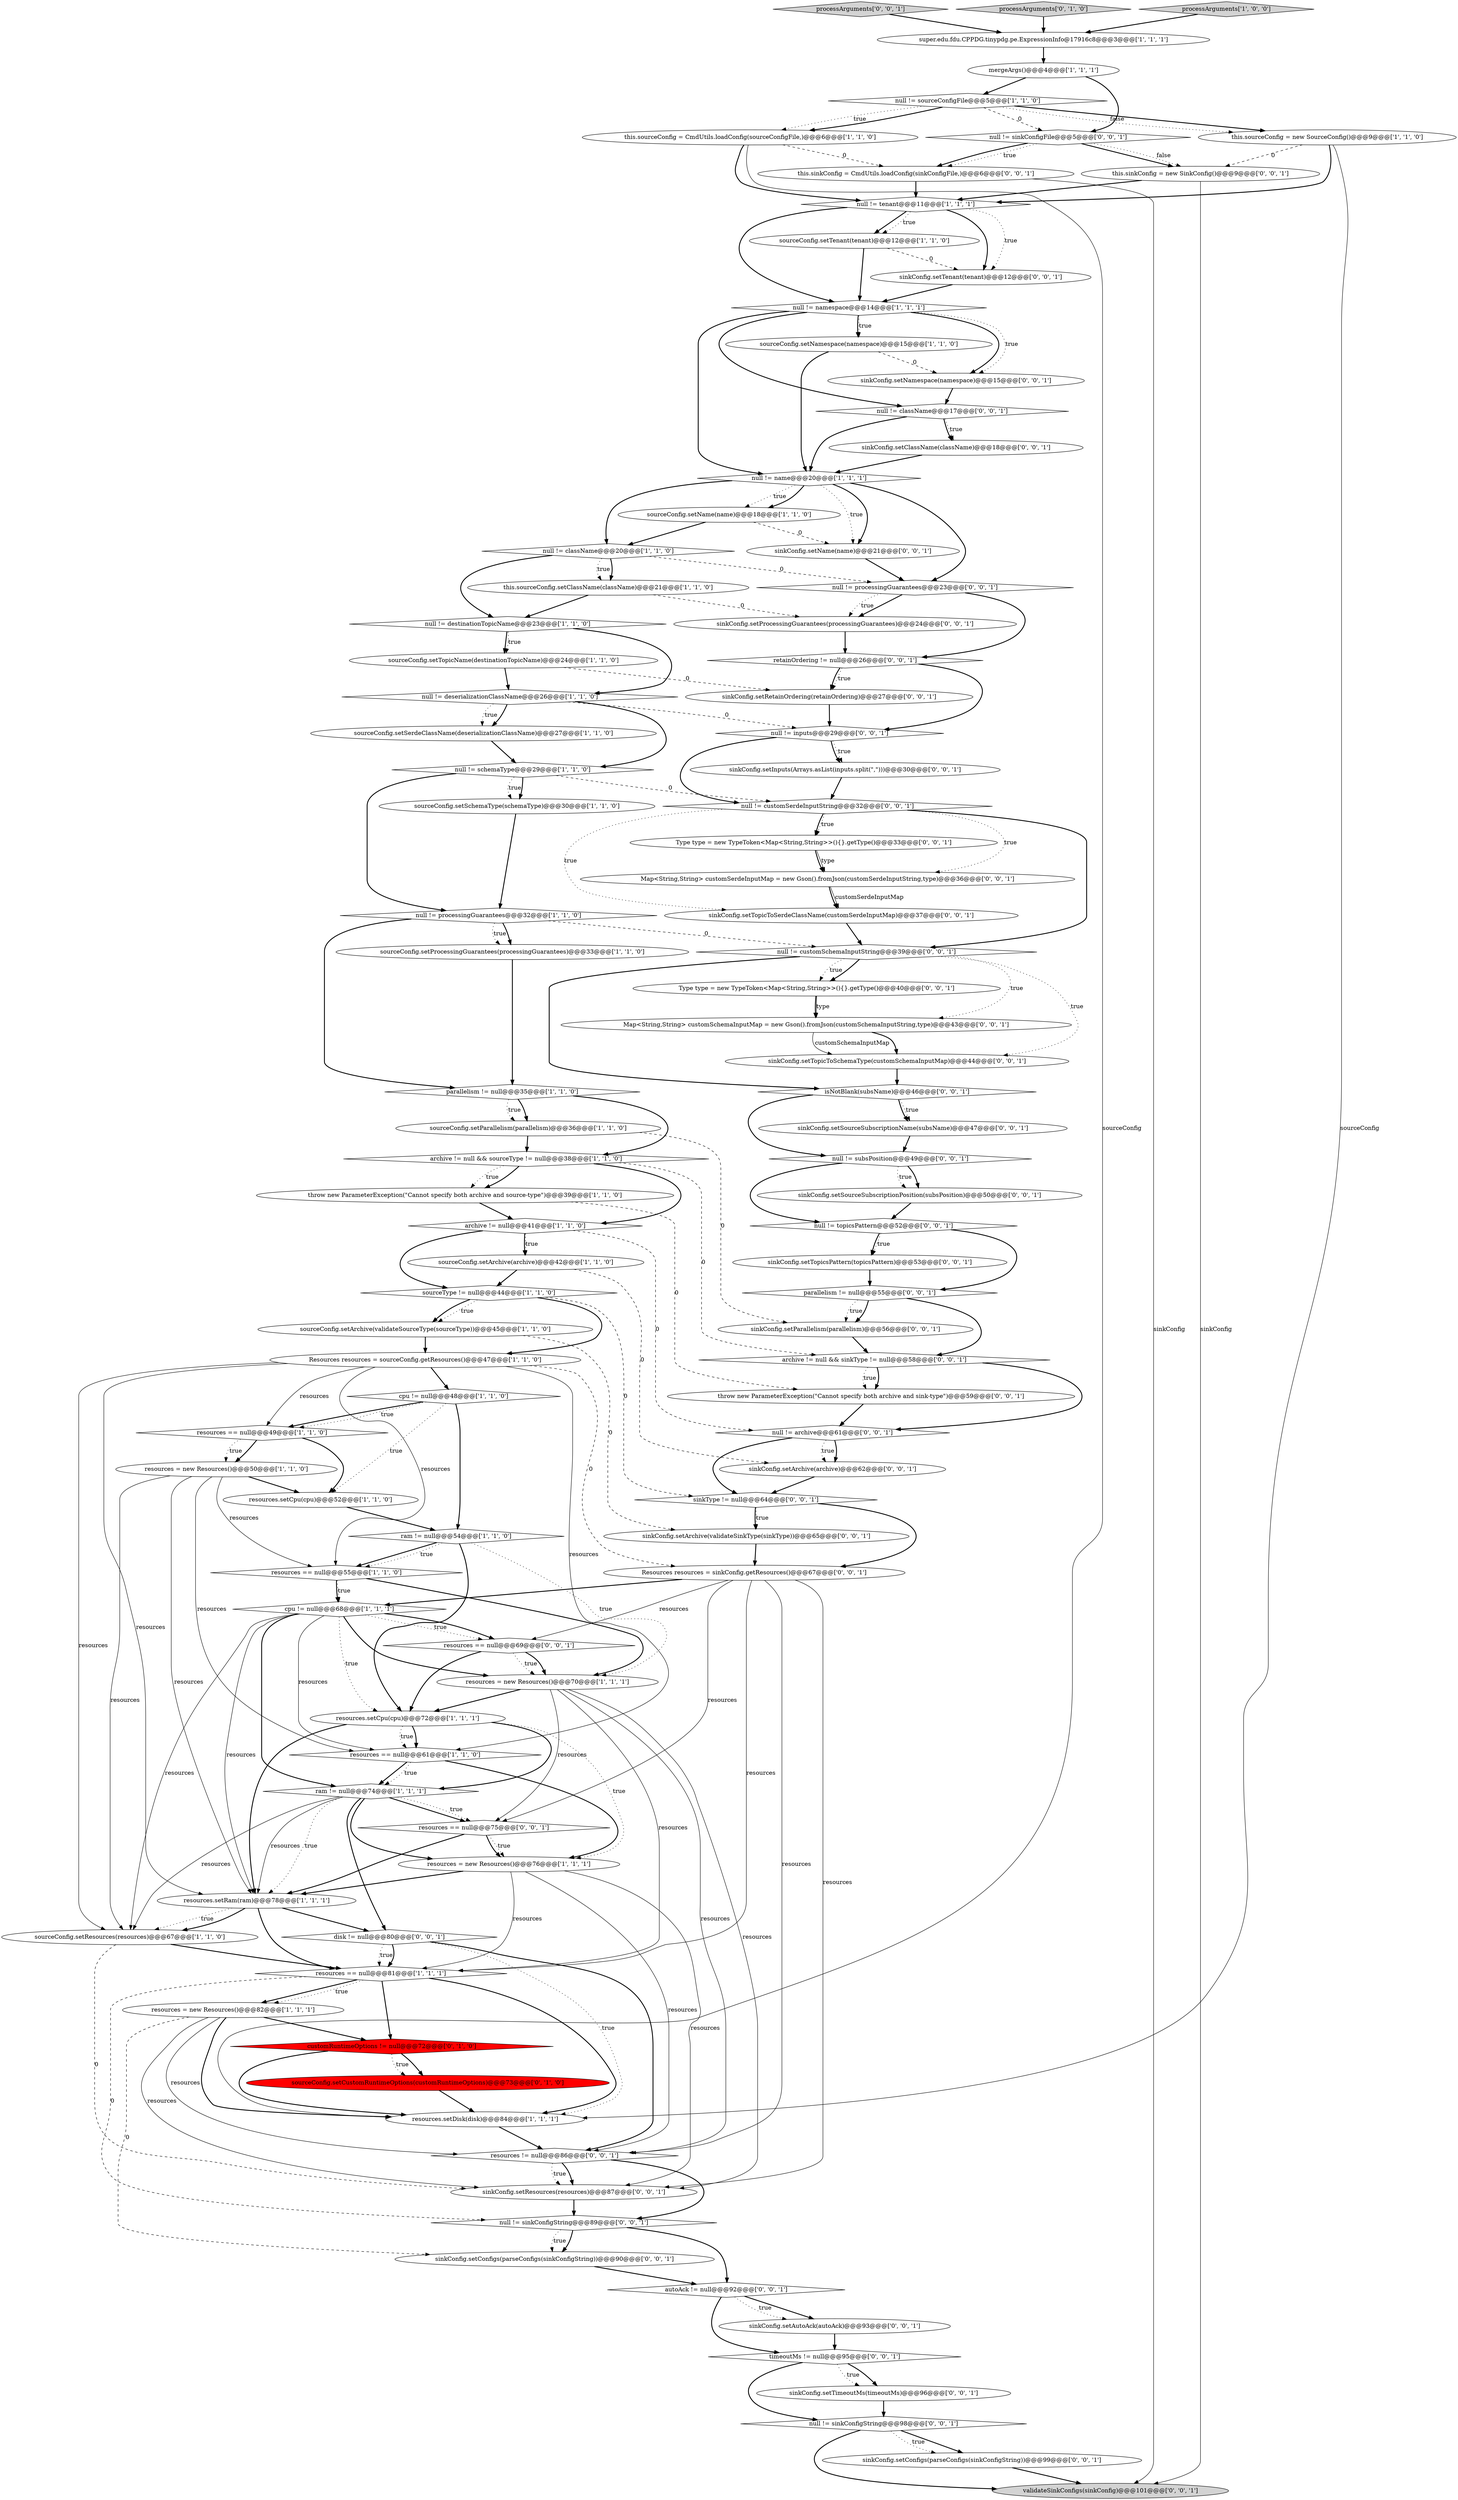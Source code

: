 digraph {
34 [style = filled, label = "ram != null@@@74@@@['1', '1', '1']", fillcolor = white, shape = diamond image = "AAA0AAABBB1BBB"];
57 [style = filled, label = "sinkConfig.setTopicToSerdeClassName(customSerdeInputMap)@@@37@@@['0', '0', '1']", fillcolor = white, shape = ellipse image = "AAA0AAABBB3BBB"];
16 [style = filled, label = "resources.setRam(ram)@@@78@@@['1', '1', '1']", fillcolor = white, shape = ellipse image = "AAA0AAABBB1BBB"];
7 [style = filled, label = "resources.setCpu(cpu)@@@72@@@['1', '1', '1']", fillcolor = white, shape = ellipse image = "AAA0AAABBB1BBB"];
68 [style = filled, label = "sinkConfig.setAutoAck(autoAck)@@@93@@@['0', '0', '1']", fillcolor = white, shape = ellipse image = "AAA0AAABBB3BBB"];
24 [style = filled, label = "null != schemaType@@@29@@@['1', '1', '0']", fillcolor = white, shape = diamond image = "AAA0AAABBB1BBB"];
77 [style = filled, label = "sinkConfig.setConfigs(parseConfigs(sinkConfigString))@@@90@@@['0', '0', '1']", fillcolor = white, shape = ellipse image = "AAA0AAABBB3BBB"];
49 [style = filled, label = "customRuntimeOptions != null@@@72@@@['0', '1', '0']", fillcolor = red, shape = diamond image = "AAA1AAABBB2BBB"];
39 [style = filled, label = "resources.setDisk(disk)@@@84@@@['1', '1', '1']", fillcolor = white, shape = ellipse image = "AAA0AAABBB1BBB"];
47 [style = filled, label = "null != namespace@@@14@@@['1', '1', '1']", fillcolor = white, shape = diamond image = "AAA0AAABBB1BBB"];
87 [style = filled, label = "processArguments['0', '0', '1']", fillcolor = lightgray, shape = diamond image = "AAA0AAABBB3BBB"];
8 [style = filled, label = "null != deserializationClassName@@@26@@@['1', '1', '0']", fillcolor = white, shape = diamond image = "AAA0AAABBB1BBB"];
56 [style = filled, label = "sinkConfig.setArchive(validateSinkType(sinkType))@@@65@@@['0', '0', '1']", fillcolor = white, shape = ellipse image = "AAA0AAABBB3BBB"];
38 [style = filled, label = "null != tenant@@@11@@@['1', '1', '1']", fillcolor = white, shape = diamond image = "AAA0AAABBB1BBB"];
12 [style = filled, label = "sourceConfig.setSchemaType(schemaType)@@@30@@@['1', '1', '0']", fillcolor = white, shape = ellipse image = "AAA0AAABBB1BBB"];
18 [style = filled, label = "sourceConfig.setProcessingGuarantees(processingGuarantees)@@@33@@@['1', '1', '0']", fillcolor = white, shape = ellipse image = "AAA0AAABBB1BBB"];
22 [style = filled, label = "null != sourceConfigFile@@@5@@@['1', '1', '0']", fillcolor = white, shape = diamond image = "AAA0AAABBB1BBB"];
36 [style = filled, label = "sourceConfig.setNamespace(namespace)@@@15@@@['1', '1', '0']", fillcolor = white, shape = ellipse image = "AAA0AAABBB1BBB"];
44 [style = filled, label = "parallelism != null@@@35@@@['1', '1', '0']", fillcolor = white, shape = diamond image = "AAA0AAABBB1BBB"];
86 [style = filled, label = "archive != null && sinkType != null@@@58@@@['0', '0', '1']", fillcolor = white, shape = diamond image = "AAA0AAABBB3BBB"];
91 [style = filled, label = "resources != null@@@86@@@['0', '0', '1']", fillcolor = white, shape = diamond image = "AAA0AAABBB3BBB"];
54 [style = filled, label = "autoAck != null@@@92@@@['0', '0', '1']", fillcolor = white, shape = diamond image = "AAA0AAABBB3BBB"];
93 [style = filled, label = "null != className@@@17@@@['0', '0', '1']", fillcolor = white, shape = diamond image = "AAA0AAABBB3BBB"];
70 [style = filled, label = "sinkConfig.setParallelism(parallelism)@@@56@@@['0', '0', '1']", fillcolor = white, shape = ellipse image = "AAA0AAABBB3BBB"];
27 [style = filled, label = "null != processingGuarantees@@@32@@@['1', '1', '0']", fillcolor = white, shape = diamond image = "AAA0AAABBB1BBB"];
30 [style = filled, label = "throw new ParameterException(\"Cannot specify both archive and source-type\")@@@39@@@['1', '1', '0']", fillcolor = white, shape = ellipse image = "AAA0AAABBB1BBB"];
85 [style = filled, label = "this.sinkConfig = new SinkConfig()@@@9@@@['0', '0', '1']", fillcolor = white, shape = ellipse image = "AAA0AAABBB3BBB"];
100 [style = filled, label = "this.sinkConfig = CmdUtils.loadConfig(sinkConfigFile,)@@@6@@@['0', '0', '1']", fillcolor = white, shape = ellipse image = "AAA0AAABBB3BBB"];
75 [style = filled, label = "sinkConfig.setConfigs(parseConfigs(sinkConfigString))@@@99@@@['0', '0', '1']", fillcolor = white, shape = ellipse image = "AAA0AAABBB3BBB"];
42 [style = filled, label = "this.sourceConfig.setClassName(className)@@@21@@@['1', '1', '0']", fillcolor = white, shape = ellipse image = "AAA0AAABBB1BBB"];
48 [style = filled, label = "sourceConfig.setCustomRuntimeOptions(customRuntimeOptions)@@@73@@@['0', '1', '0']", fillcolor = red, shape = ellipse image = "AAA1AAABBB2BBB"];
19 [style = filled, label = "resources = new Resources()@@@50@@@['1', '1', '0']", fillcolor = white, shape = ellipse image = "AAA0AAABBB1BBB"];
6 [style = filled, label = "this.sourceConfig = new SourceConfig()@@@9@@@['1', '1', '0']", fillcolor = white, shape = ellipse image = "AAA0AAABBB1BBB"];
55 [style = filled, label = "sinkConfig.setResources(resources)@@@87@@@['0', '0', '1']", fillcolor = white, shape = ellipse image = "AAA0AAABBB3BBB"];
89 [style = filled, label = "null != processingGuarantees@@@23@@@['0', '0', '1']", fillcolor = white, shape = diamond image = "AAA0AAABBB3BBB"];
94 [style = filled, label = "sinkConfig.setRetainOrdering(retainOrdering)@@@27@@@['0', '0', '1']", fillcolor = white, shape = ellipse image = "AAA0AAABBB3BBB"];
33 [style = filled, label = "sourceType != null@@@44@@@['1', '1', '0']", fillcolor = white, shape = diamond image = "AAA0AAABBB1BBB"];
79 [style = filled, label = "sinkConfig.setTenant(tenant)@@@12@@@['0', '0', '1']", fillcolor = white, shape = ellipse image = "AAA0AAABBB3BBB"];
65 [style = filled, label = "parallelism != null@@@55@@@['0', '0', '1']", fillcolor = white, shape = diamond image = "AAA0AAABBB3BBB"];
4 [style = filled, label = "sourceConfig.setTenant(tenant)@@@12@@@['1', '1', '0']", fillcolor = white, shape = ellipse image = "AAA0AAABBB1BBB"];
66 [style = filled, label = "throw new ParameterException(\"Cannot specify both archive and sink-type\")@@@59@@@['0', '0', '1']", fillcolor = white, shape = ellipse image = "AAA0AAABBB3BBB"];
14 [style = filled, label = "super.edu.fdu.CPPDG.tinypdg.pe.ExpressionInfo@17916c8@@@3@@@['1', '1', '1']", fillcolor = white, shape = ellipse image = "AAA0AAABBB1BBB"];
63 [style = filled, label = "null != customSerdeInputString@@@32@@@['0', '0', '1']", fillcolor = white, shape = diamond image = "AAA0AAABBB3BBB"];
32 [style = filled, label = "resources == null@@@61@@@['1', '1', '0']", fillcolor = white, shape = diamond image = "AAA0AAABBB1BBB"];
99 [style = filled, label = "disk != null@@@80@@@['0', '0', '1']", fillcolor = white, shape = diamond image = "AAA0AAABBB3BBB"];
95 [style = filled, label = "timeoutMs != null@@@95@@@['0', '0', '1']", fillcolor = white, shape = diamond image = "AAA0AAABBB3BBB"];
35 [style = filled, label = "null != destinationTopicName@@@23@@@['1', '1', '0']", fillcolor = white, shape = diamond image = "AAA0AAABBB1BBB"];
83 [style = filled, label = "null != subsPosition@@@49@@@['0', '0', '1']", fillcolor = white, shape = diamond image = "AAA0AAABBB3BBB"];
28 [style = filled, label = "sourceConfig.setArchive(archive)@@@42@@@['1', '1', '0']", fillcolor = white, shape = ellipse image = "AAA0AAABBB1BBB"];
101 [style = filled, label = "Type type = new TypeToken<Map<String,String>>(){}.getType()@@@40@@@['0', '0', '1']", fillcolor = white, shape = ellipse image = "AAA0AAABBB3BBB"];
53 [style = filled, label = "sinkConfig.setInputs(Arrays.asList(inputs.split(\",\")))@@@30@@@['0', '0', '1']", fillcolor = white, shape = ellipse image = "AAA0AAABBB3BBB"];
20 [style = filled, label = "null != name@@@20@@@['1', '1', '1']", fillcolor = white, shape = diamond image = "AAA0AAABBB1BBB"];
40 [style = filled, label = "resources == null@@@49@@@['1', '1', '0']", fillcolor = white, shape = diamond image = "AAA0AAABBB1BBB"];
2 [style = filled, label = "resources == null@@@81@@@['1', '1', '1']", fillcolor = white, shape = diamond image = "AAA0AAABBB1BBB"];
98 [style = filled, label = "null != archive@@@61@@@['0', '0', '1']", fillcolor = white, shape = diamond image = "AAA0AAABBB3BBB"];
31 [style = filled, label = "this.sourceConfig = CmdUtils.loadConfig(sourceConfigFile,)@@@6@@@['1', '1', '0']", fillcolor = white, shape = ellipse image = "AAA0AAABBB1BBB"];
67 [style = filled, label = "resources == null@@@75@@@['0', '0', '1']", fillcolor = white, shape = diamond image = "AAA0AAABBB3BBB"];
59 [style = filled, label = "Resources resources = sinkConfig.getResources()@@@67@@@['0', '0', '1']", fillcolor = white, shape = ellipse image = "AAA0AAABBB3BBB"];
5 [style = filled, label = "mergeArgs()@@@4@@@['1', '1', '1']", fillcolor = white, shape = ellipse image = "AAA0AAABBB1BBB"];
51 [style = filled, label = "isNotBlank(subsName)@@@46@@@['0', '0', '1']", fillcolor = white, shape = diamond image = "AAA0AAABBB3BBB"];
64 [style = filled, label = "sinkConfig.setProcessingGuarantees(processingGuarantees)@@@24@@@['0', '0', '1']", fillcolor = white, shape = ellipse image = "AAA0AAABBB3BBB"];
58 [style = filled, label = "sinkConfig.setClassName(className)@@@18@@@['0', '0', '1']", fillcolor = white, shape = ellipse image = "AAA0AAABBB3BBB"];
26 [style = filled, label = "resources = new Resources()@@@70@@@['1', '1', '1']", fillcolor = white, shape = ellipse image = "AAA0AAABBB1BBB"];
43 [style = filled, label = "sourceConfig.setTopicName(destinationTopicName)@@@24@@@['1', '1', '0']", fillcolor = white, shape = ellipse image = "AAA0AAABBB1BBB"];
73 [style = filled, label = "null != inputs@@@29@@@['0', '0', '1']", fillcolor = white, shape = diamond image = "AAA0AAABBB3BBB"];
10 [style = filled, label = "resources.setCpu(cpu)@@@52@@@['1', '1', '0']", fillcolor = white, shape = ellipse image = "AAA0AAABBB1BBB"];
62 [style = filled, label = "sinkConfig.setTimeoutMs(timeoutMs)@@@96@@@['0', '0', '1']", fillcolor = white, shape = ellipse image = "AAA0AAABBB3BBB"];
9 [style = filled, label = "sourceConfig.setResources(resources)@@@67@@@['1', '1', '0']", fillcolor = white, shape = ellipse image = "AAA0AAABBB1BBB"];
52 [style = filled, label = "sinkConfig.setTopicToSchemaType(customSchemaInputMap)@@@44@@@['0', '0', '1']", fillcolor = white, shape = ellipse image = "AAA0AAABBB3BBB"];
15 [style = filled, label = "cpu != null@@@68@@@['1', '1', '1']", fillcolor = white, shape = diamond image = "AAA0AAABBB1BBB"];
29 [style = filled, label = "null != className@@@20@@@['1', '1', '0']", fillcolor = white, shape = diamond image = "AAA0AAABBB1BBB"];
17 [style = filled, label = "sourceConfig.setParallelism(parallelism)@@@36@@@['1', '1', '0']", fillcolor = white, shape = ellipse image = "AAA0AAABBB1BBB"];
102 [style = filled, label = "sinkConfig.setSourceSubscriptionPosition(subsPosition)@@@50@@@['0', '0', '1']", fillcolor = white, shape = ellipse image = "AAA0AAABBB3BBB"];
74 [style = filled, label = "sinkType != null@@@64@@@['0', '0', '1']", fillcolor = white, shape = diamond image = "AAA0AAABBB3BBB"];
46 [style = filled, label = "Resources resources = sourceConfig.getResources()@@@47@@@['1', '1', '0']", fillcolor = white, shape = ellipse image = "AAA0AAABBB1BBB"];
76 [style = filled, label = "sinkConfig.setName(name)@@@21@@@['0', '0', '1']", fillcolor = white, shape = ellipse image = "AAA0AAABBB3BBB"];
21 [style = filled, label = "sourceConfig.setArchive(validateSourceType(sourceType))@@@45@@@['1', '1', '0']", fillcolor = white, shape = ellipse image = "AAA0AAABBB1BBB"];
80 [style = filled, label = "sinkConfig.setTopicsPattern(topicsPattern)@@@53@@@['0', '0', '1']", fillcolor = white, shape = ellipse image = "AAA0AAABBB3BBB"];
0 [style = filled, label = "cpu != null@@@48@@@['1', '1', '0']", fillcolor = white, shape = diamond image = "AAA0AAABBB1BBB"];
60 [style = filled, label = "null != topicsPattern@@@52@@@['0', '0', '1']", fillcolor = white, shape = diamond image = "AAA0AAABBB3BBB"];
1 [style = filled, label = "resources == null@@@55@@@['1', '1', '0']", fillcolor = white, shape = diamond image = "AAA0AAABBB1BBB"];
25 [style = filled, label = "ram != null@@@54@@@['1', '1', '0']", fillcolor = white, shape = diamond image = "AAA0AAABBB1BBB"];
84 [style = filled, label = "retainOrdering != null@@@26@@@['0', '0', '1']", fillcolor = white, shape = diamond image = "AAA0AAABBB3BBB"];
78 [style = filled, label = "validateSinkConfigs(sinkConfig)@@@101@@@['0', '0', '1']", fillcolor = lightgray, shape = ellipse image = "AAA0AAABBB3BBB"];
88 [style = filled, label = "null != sinkConfigString@@@98@@@['0', '0', '1']", fillcolor = white, shape = diamond image = "AAA0AAABBB3BBB"];
61 [style = filled, label = "sinkConfig.setArchive(archive)@@@62@@@['0', '0', '1']", fillcolor = white, shape = ellipse image = "AAA0AAABBB3BBB"];
72 [style = filled, label = "null != sinkConfigString@@@89@@@['0', '0', '1']", fillcolor = white, shape = diamond image = "AAA0AAABBB3BBB"];
50 [style = filled, label = "processArguments['0', '1', '0']", fillcolor = lightgray, shape = diamond image = "AAA0AAABBB2BBB"];
69 [style = filled, label = "null != sinkConfigFile@@@5@@@['0', '0', '1']", fillcolor = white, shape = diamond image = "AAA0AAABBB3BBB"];
90 [style = filled, label = "Type type = new TypeToken<Map<String,String>>(){}.getType()@@@33@@@['0', '0', '1']", fillcolor = white, shape = ellipse image = "AAA0AAABBB3BBB"];
82 [style = filled, label = "null != customSchemaInputString@@@39@@@['0', '0', '1']", fillcolor = white, shape = diamond image = "AAA0AAABBB3BBB"];
96 [style = filled, label = "sinkConfig.setSourceSubscriptionName(subsName)@@@47@@@['0', '0', '1']", fillcolor = white, shape = ellipse image = "AAA0AAABBB3BBB"];
81 [style = filled, label = "sinkConfig.setNamespace(namespace)@@@15@@@['0', '0', '1']", fillcolor = white, shape = ellipse image = "AAA0AAABBB3BBB"];
97 [style = filled, label = "Map<String,String> customSerdeInputMap = new Gson().fromJson(customSerdeInputString,type)@@@36@@@['0', '0', '1']", fillcolor = white, shape = ellipse image = "AAA0AAABBB3BBB"];
3 [style = filled, label = "sourceConfig.setSerdeClassName(deserializationClassName)@@@27@@@['1', '1', '0']", fillcolor = white, shape = ellipse image = "AAA0AAABBB1BBB"];
92 [style = filled, label = "resources == null@@@69@@@['0', '0', '1']", fillcolor = white, shape = diamond image = "AAA0AAABBB3BBB"];
11 [style = filled, label = "archive != null && sourceType != null@@@38@@@['1', '1', '0']", fillcolor = white, shape = diamond image = "AAA0AAABBB1BBB"];
23 [style = filled, label = "processArguments['1', '0', '0']", fillcolor = lightgray, shape = diamond image = "AAA0AAABBB1BBB"];
37 [style = filled, label = "resources = new Resources()@@@76@@@['1', '1', '1']", fillcolor = white, shape = ellipse image = "AAA0AAABBB1BBB"];
45 [style = filled, label = "archive != null@@@41@@@['1', '1', '0']", fillcolor = white, shape = diamond image = "AAA0AAABBB1BBB"];
13 [style = filled, label = "resources = new Resources()@@@82@@@['1', '1', '1']", fillcolor = white, shape = ellipse image = "AAA0AAABBB1BBB"];
71 [style = filled, label = "Map<String,String> customSchemaInputMap = new Gson().fromJson(customSchemaInputString,type)@@@43@@@['0', '0', '1']", fillcolor = white, shape = ellipse image = "AAA0AAABBB3BBB"];
41 [style = filled, label = "sourceConfig.setName(name)@@@18@@@['1', '1', '0']", fillcolor = white, shape = ellipse image = "AAA0AAABBB1BBB"];
24->12 [style = dotted, label="true"];
7->32 [style = bold, label=""];
47->93 [style = bold, label=""];
55->72 [style = bold, label=""];
68->95 [style = bold, label=""];
25->1 [style = bold, label=""];
70->86 [style = bold, label=""];
16->9 [style = dotted, label="true"];
32->37 [style = bold, label=""];
34->67 [style = bold, label=""];
46->0 [style = bold, label=""];
22->31 [style = dotted, label="true"];
93->20 [style = bold, label=""];
3->24 [style = bold, label=""];
26->91 [style = solid, label="resources"];
91->55 [style = bold, label=""];
54->68 [style = bold, label=""];
27->44 [style = bold, label=""];
51->96 [style = dotted, label="true"];
53->63 [style = bold, label=""];
91->72 [style = bold, label=""];
6->39 [style = solid, label="sourceConfig"];
45->33 [style = bold, label=""];
38->4 [style = bold, label=""];
46->32 [style = solid, label="resources"];
49->48 [style = bold, label=""];
26->55 [style = solid, label="resources"];
41->76 [style = dashed, label="0"];
20->41 [style = dotted, label="true"];
42->64 [style = dashed, label="0"];
13->49 [style = bold, label=""];
32->34 [style = bold, label=""];
37->91 [style = solid, label="resources"];
35->43 [style = bold, label=""];
15->7 [style = dotted, label="true"];
92->26 [style = dotted, label="true"];
67->37 [style = dotted, label="true"];
99->2 [style = dotted, label="true"];
36->81 [style = dashed, label="0"];
36->20 [style = bold, label=""];
48->39 [style = bold, label=""];
33->74 [style = dashed, label="0"];
21->46 [style = bold, label=""];
18->44 [style = bold, label=""];
31->39 [style = solid, label="sourceConfig"];
49->39 [style = bold, label=""];
84->94 [style = dotted, label="true"];
58->20 [style = bold, label=""];
2->49 [style = bold, label=""];
0->25 [style = bold, label=""];
33->46 [style = bold, label=""];
30->66 [style = dashed, label="0"];
98->61 [style = bold, label=""];
99->91 [style = bold, label=""];
26->2 [style = solid, label="resources"];
43->8 [style = bold, label=""];
7->16 [style = bold, label=""];
19->9 [style = solid, label="resources"];
35->8 [style = bold, label=""];
59->55 [style = solid, label="resources"];
31->100 [style = dashed, label="0"];
60->65 [style = bold, label=""];
0->40 [style = bold, label=""];
65->70 [style = dotted, label="true"];
24->63 [style = dashed, label="0"];
91->55 [style = dotted, label="true"];
54->95 [style = bold, label=""];
27->18 [style = dotted, label="true"];
75->78 [style = bold, label=""];
79->47 [style = bold, label=""];
24->27 [style = bold, label=""];
16->9 [style = bold, label=""];
49->48 [style = dotted, label="true"];
74->59 [style = bold, label=""];
54->68 [style = dotted, label="true"];
64->84 [style = bold, label=""];
63->90 [style = bold, label=""];
61->74 [style = bold, label=""];
38->79 [style = dotted, label="true"];
59->2 [style = solid, label="resources"];
90->97 [style = solid, label="type"];
59->91 [style = solid, label="resources"];
95->88 [style = bold, label=""];
26->7 [style = bold, label=""];
38->79 [style = bold, label=""];
15->34 [style = bold, label=""];
67->16 [style = bold, label=""];
100->78 [style = solid, label="sinkConfig"];
0->10 [style = dotted, label="true"];
9->2 [style = bold, label=""];
6->85 [style = dashed, label="0"];
29->89 [style = dashed, label="0"];
86->66 [style = bold, label=""];
63->90 [style = dotted, label="true"];
83->60 [style = bold, label=""];
72->77 [style = bold, label=""];
97->57 [style = solid, label="customSerdeInputMap"];
51->96 [style = bold, label=""];
82->52 [style = dotted, label="true"];
46->9 [style = solid, label="resources"];
71->52 [style = bold, label=""];
38->4 [style = dotted, label="true"];
25->7 [style = bold, label=""];
13->77 [style = dashed, label="0"];
44->17 [style = bold, label=""];
15->16 [style = solid, label="resources"];
15->9 [style = solid, label="resources"];
93->58 [style = dotted, label="true"];
101->71 [style = solid, label="type"];
23->14 [style = bold, label=""];
2->39 [style = bold, label=""];
60->80 [style = dotted, label="true"];
72->77 [style = dotted, label="true"];
6->38 [style = bold, label=""];
15->92 [style = dotted, label="true"];
45->98 [style = dashed, label="0"];
20->41 [style = bold, label=""];
76->89 [style = bold, label=""];
22->69 [style = dashed, label="0"];
10->25 [style = bold, label=""];
82->101 [style = dotted, label="true"];
19->32 [style = solid, label="resources"];
1->15 [style = dotted, label="true"];
96->83 [style = bold, label=""];
102->60 [style = bold, label=""];
38->47 [style = bold, label=""];
47->36 [style = dotted, label="true"];
46->1 [style = solid, label="resources"];
88->75 [style = bold, label=""];
71->52 [style = solid, label="customSchemaInputMap"];
82->71 [style = dotted, label="true"];
29->35 [style = bold, label=""];
21->56 [style = dashed, label="0"];
52->51 [style = bold, label=""];
63->97 [style = dotted, label="true"];
4->47 [style = bold, label=""];
5->22 [style = bold, label=""];
7->32 [style = dotted, label="true"];
47->36 [style = bold, label=""];
47->81 [style = bold, label=""];
11->30 [style = bold, label=""];
37->16 [style = bold, label=""];
69->100 [style = bold, label=""];
25->26 [style = dotted, label="true"];
69->100 [style = dotted, label="true"];
85->38 [style = bold, label=""];
22->6 [style = bold, label=""];
46->16 [style = solid, label="resources"];
8->24 [style = bold, label=""];
90->97 [style = bold, label=""];
17->70 [style = dashed, label="0"];
19->16 [style = solid, label="resources"];
27->18 [style = bold, label=""];
73->63 [style = bold, label=""];
24->12 [style = bold, label=""];
16->99 [style = bold, label=""];
19->1 [style = solid, label="resources"];
9->55 [style = dashed, label="0"];
32->34 [style = dotted, label="true"];
11->30 [style = dotted, label="true"];
34->9 [style = solid, label="resources"];
37->2 [style = solid, label="resources"];
8->3 [style = bold, label=""];
95->62 [style = bold, label=""];
94->73 [style = bold, label=""];
47->81 [style = dotted, label="true"];
40->19 [style = bold, label=""];
19->10 [style = bold, label=""];
45->28 [style = dotted, label="true"];
13->39 [style = bold, label=""];
31->38 [style = bold, label=""];
84->73 [style = bold, label=""];
50->14 [style = bold, label=""];
87->14 [style = bold, label=""];
73->53 [style = dotted, label="true"];
82->101 [style = bold, label=""];
77->54 [style = bold, label=""];
26->67 [style = solid, label="resources"];
46->40 [style = solid, label="resources"];
8->3 [style = dotted, label="true"];
44->17 [style = dotted, label="true"];
97->57 [style = bold, label=""];
4->79 [style = dashed, label="0"];
37->55 [style = solid, label="resources"];
83->102 [style = bold, label=""];
89->64 [style = bold, label=""];
15->32 [style = solid, label="resources"];
33->21 [style = dotted, label="true"];
11->86 [style = dashed, label="0"];
95->62 [style = dotted, label="true"];
29->42 [style = bold, label=""];
69->85 [style = bold, label=""];
98->61 [style = dotted, label="true"];
73->53 [style = bold, label=""];
34->99 [style = bold, label=""];
99->39 [style = dotted, label="true"];
20->89 [style = bold, label=""];
86->98 [style = bold, label=""];
88->75 [style = dotted, label="true"];
57->82 [style = bold, label=""];
92->26 [style = bold, label=""];
35->43 [style = dotted, label="true"];
15->92 [style = bold, label=""];
66->98 [style = bold, label=""];
56->59 [style = bold, label=""];
12->27 [style = bold, label=""];
13->55 [style = solid, label="resources"];
40->19 [style = dotted, label="true"];
98->74 [style = bold, label=""];
88->78 [style = bold, label=""];
14->5 [style = bold, label=""];
25->1 [style = dotted, label="true"];
82->51 [style = bold, label=""];
89->84 [style = bold, label=""];
40->10 [style = bold, label=""];
69->85 [style = dotted, label="false"];
28->61 [style = dashed, label="0"];
0->40 [style = dotted, label="true"];
84->94 [style = bold, label=""];
63->82 [style = bold, label=""];
65->86 [style = bold, label=""];
85->78 [style = solid, label="sinkConfig"];
13->91 [style = solid, label="resources"];
83->102 [style = dotted, label="true"];
8->73 [style = dashed, label="0"];
100->38 [style = bold, label=""];
27->82 [style = dashed, label="0"];
80->65 [style = bold, label=""];
65->70 [style = bold, label=""];
20->29 [style = bold, label=""];
59->92 [style = solid, label="resources"];
51->83 [style = bold, label=""];
89->64 [style = dotted, label="true"];
59->15 [style = bold, label=""];
93->58 [style = bold, label=""];
41->29 [style = bold, label=""];
1->15 [style = bold, label=""];
34->67 [style = dotted, label="true"];
43->94 [style = dashed, label="0"];
2->72 [style = dashed, label="0"];
11->45 [style = bold, label=""];
22->31 [style = bold, label=""];
92->7 [style = bold, label=""];
62->88 [style = bold, label=""];
72->54 [style = bold, label=""];
20->76 [style = dotted, label="true"];
45->28 [style = bold, label=""];
16->2 [style = bold, label=""];
1->26 [style = bold, label=""];
81->93 [style = bold, label=""];
39->91 [style = bold, label=""];
7->37 [style = dotted, label="true"];
15->26 [style = bold, label=""];
42->35 [style = bold, label=""];
2->13 [style = bold, label=""];
86->66 [style = dotted, label="true"];
99->2 [style = bold, label=""];
74->56 [style = dotted, label="true"];
7->34 [style = bold, label=""];
28->33 [style = bold, label=""];
20->76 [style = bold, label=""];
34->37 [style = bold, label=""];
5->69 [style = bold, label=""];
47->20 [style = bold, label=""];
101->71 [style = bold, label=""];
22->6 [style = dotted, label="false"];
59->67 [style = solid, label="resources"];
46->59 [style = dashed, label="0"];
44->11 [style = bold, label=""];
29->42 [style = dotted, label="true"];
67->37 [style = bold, label=""];
60->80 [style = bold, label=""];
63->57 [style = dotted, label="true"];
33->21 [style = bold, label=""];
34->16 [style = dotted, label="true"];
34->16 [style = solid, label="resources"];
2->13 [style = dotted, label="true"];
74->56 [style = bold, label=""];
30->45 [style = bold, label=""];
17->11 [style = bold, label=""];
}
